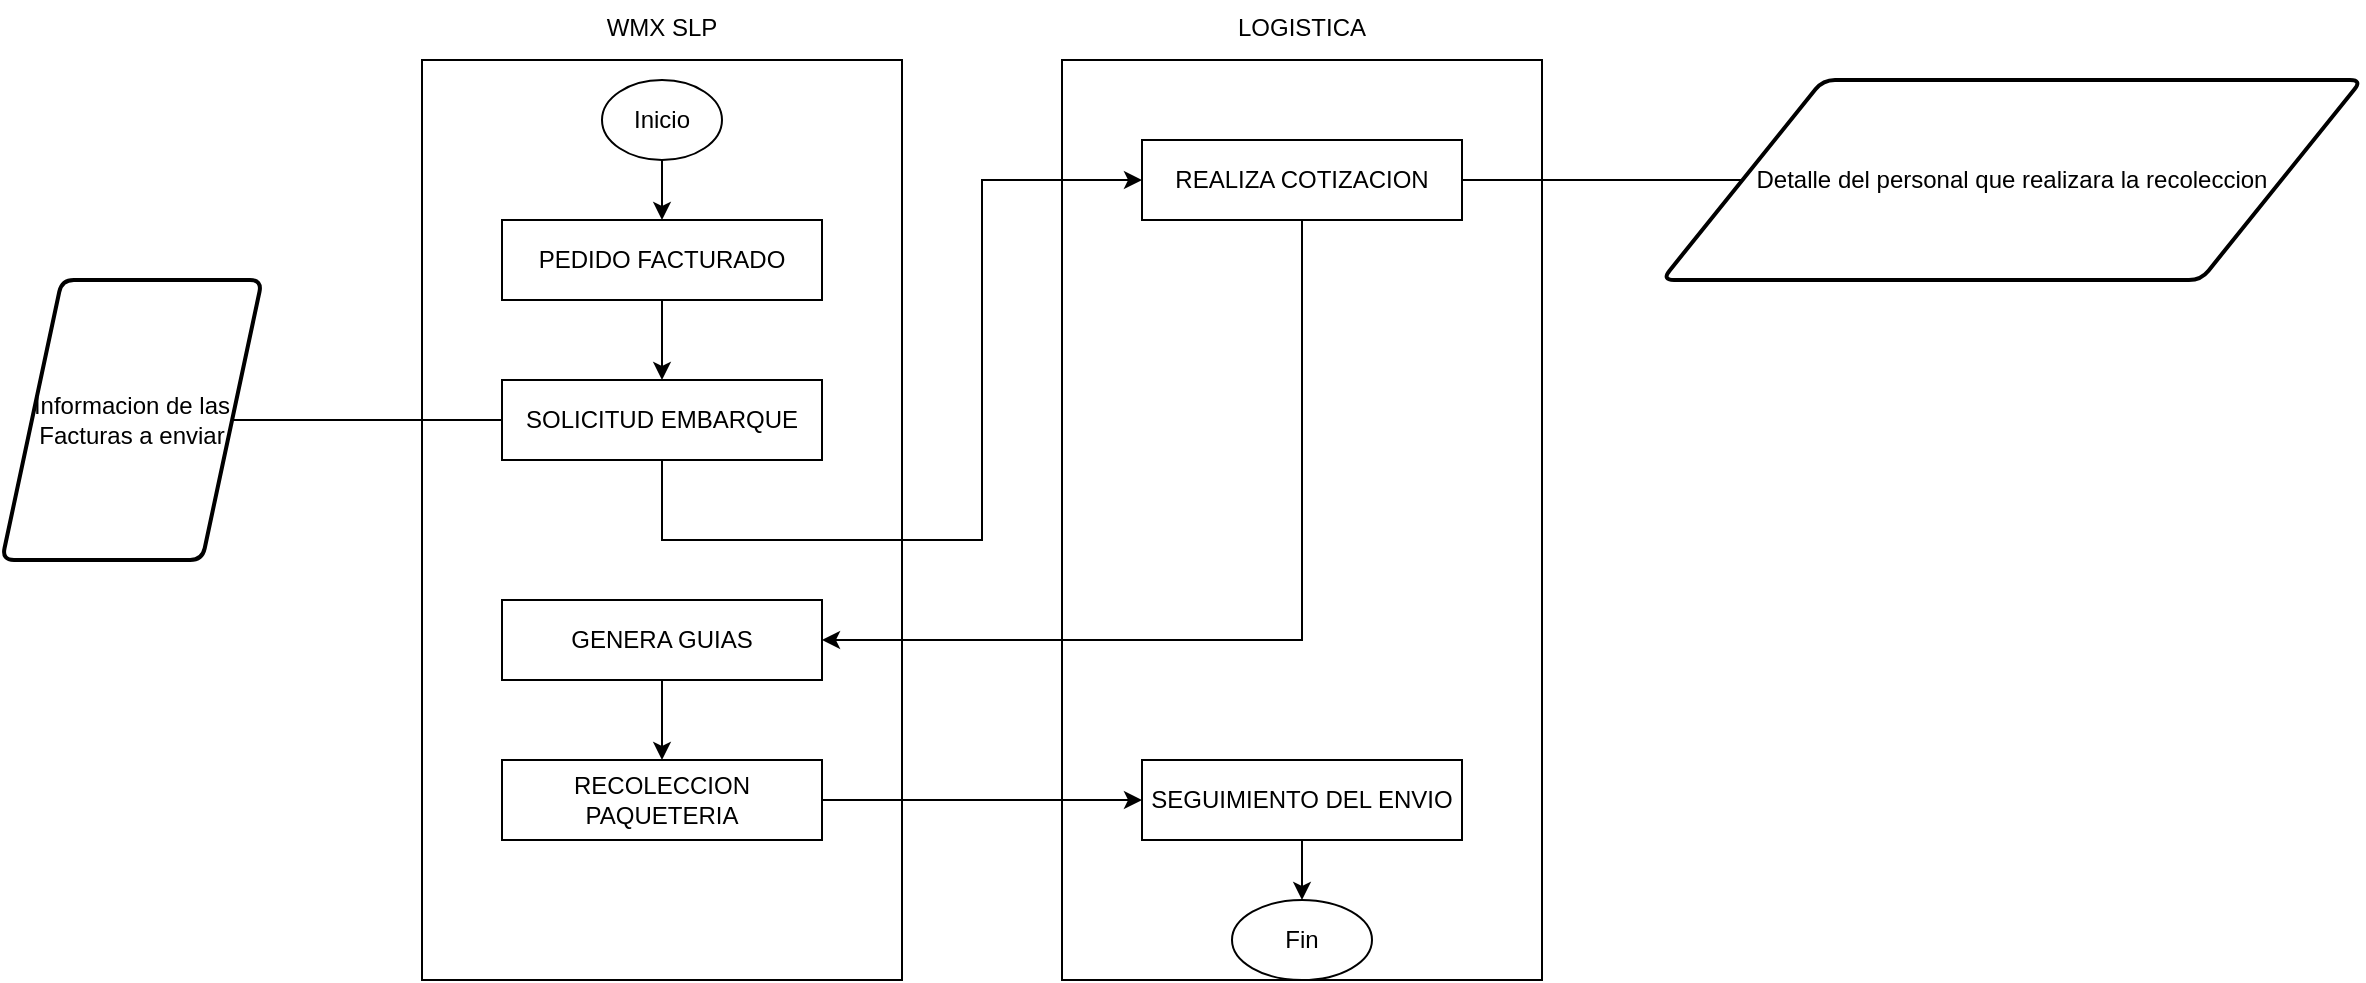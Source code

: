 <mxfile version="24.3.1" type="github" pages="2">
  <diagram name="DiagramaFlujo" id="3m-96TjUOFt73O2IfP9_">
    <mxGraphModel dx="1373" dy="678" grid="1" gridSize="10" guides="1" tooltips="1" connect="1" arrows="1" fold="1" page="1" pageScale="1" pageWidth="1700" pageHeight="1100" math="0" shadow="0">
      <root>
        <mxCell id="0" />
        <mxCell id="1" parent="0" />
        <mxCell id="3zX5SwSfaEAW2f8ihCt3-3" value="" style="rounded=0;whiteSpace=wrap;html=1;fillColor=none;" parent="1" vertex="1">
          <mxGeometry x="240" y="120" width="240" height="460" as="geometry" />
        </mxCell>
        <mxCell id="3zX5SwSfaEAW2f8ihCt3-1" value="PEDIDO FACTURADO" style="rounded=0;whiteSpace=wrap;html=1;" parent="1" vertex="1">
          <mxGeometry x="280" y="200" width="160" height="40" as="geometry" />
        </mxCell>
        <mxCell id="3zX5SwSfaEAW2f8ihCt3-6" value="WMX SLP" style="text;html=1;whiteSpace=wrap;overflow=hidden;rounded=0;align=center;" parent="1" vertex="1">
          <mxGeometry x="240" y="90" width="240" height="30" as="geometry" />
        </mxCell>
        <mxCell id="3zX5SwSfaEAW2f8ihCt3-7" value="SOLICITUD EMBARQUE" style="rounded=0;whiteSpace=wrap;html=1;" parent="1" vertex="1">
          <mxGeometry x="280" y="280" width="160" height="40" as="geometry" />
        </mxCell>
        <mxCell id="3zX5SwSfaEAW2f8ihCt3-9" value="Informacion de las Facturas a enviar" style="shape=parallelogram;html=1;strokeWidth=2;perimeter=parallelogramPerimeter;whiteSpace=wrap;rounded=1;arcSize=12;size=0.23;" parent="1" vertex="1">
          <mxGeometry x="30" y="230" width="130" height="140" as="geometry" />
        </mxCell>
        <mxCell id="3zX5SwSfaEAW2f8ihCt3-10" value="" style="rounded=0;whiteSpace=wrap;html=1;fillColor=none;" parent="1" vertex="1">
          <mxGeometry x="560" y="120" width="240" height="460" as="geometry" />
        </mxCell>
        <mxCell id="3zX5SwSfaEAW2f8ihCt3-11" value="LOGISTICA" style="text;html=1;whiteSpace=wrap;overflow=hidden;rounded=0;align=center;" parent="1" vertex="1">
          <mxGeometry x="560" y="90" width="240" height="30" as="geometry" />
        </mxCell>
        <mxCell id="3zX5SwSfaEAW2f8ihCt3-12" value="REALIZA COTIZACION" style="rounded=0;whiteSpace=wrap;html=1;" parent="1" vertex="1">
          <mxGeometry x="600" y="160" width="160" height="40" as="geometry" />
        </mxCell>
        <mxCell id="3zX5SwSfaEAW2f8ihCt3-14" value="" style="endArrow=none;html=1;rounded=0;exitX=1;exitY=0.5;exitDx=0;exitDy=0;entryX=0;entryY=0.5;entryDx=0;entryDy=0;" parent="1" source="3zX5SwSfaEAW2f8ihCt3-9" target="3zX5SwSfaEAW2f8ihCt3-7" edge="1">
          <mxGeometry width="50" height="50" relative="1" as="geometry">
            <mxPoint x="150" y="300" as="sourcePoint" />
            <mxPoint x="200" y="250" as="targetPoint" />
          </mxGeometry>
        </mxCell>
        <mxCell id="3zX5SwSfaEAW2f8ihCt3-15" value="" style="endArrow=classic;html=1;rounded=0;exitX=0.5;exitY=1;exitDx=0;exitDy=0;" parent="1" source="3zX5SwSfaEAW2f8ihCt3-1" target="3zX5SwSfaEAW2f8ihCt3-7" edge="1">
          <mxGeometry width="50" height="50" relative="1" as="geometry">
            <mxPoint x="330" y="330" as="sourcePoint" />
            <mxPoint x="380" y="280" as="targetPoint" />
          </mxGeometry>
        </mxCell>
        <mxCell id="3zX5SwSfaEAW2f8ihCt3-17" value="" style="endArrow=classic;html=1;rounded=0;entryX=0;entryY=0.5;entryDx=0;entryDy=0;exitX=0.5;exitY=1;exitDx=0;exitDy=0;" parent="1" source="3zX5SwSfaEAW2f8ihCt3-7" target="3zX5SwSfaEAW2f8ihCt3-12" edge="1">
          <mxGeometry width="50" height="50" relative="1" as="geometry">
            <mxPoint x="330" y="330" as="sourcePoint" />
            <mxPoint x="380" y="280" as="targetPoint" />
            <Array as="points">
              <mxPoint x="360" y="360" />
              <mxPoint x="520" y="360" />
              <mxPoint x="520" y="180" />
            </Array>
          </mxGeometry>
        </mxCell>
        <mxCell id="3zX5SwSfaEAW2f8ihCt3-20" value="" style="endArrow=classic;html=1;rounded=0;exitX=0.5;exitY=1;exitDx=0;exitDy=0;entryX=1;entryY=0.5;entryDx=0;entryDy=0;" parent="1" source="3zX5SwSfaEAW2f8ihCt3-12" target="3zX5SwSfaEAW2f8ihCt3-21" edge="1">
          <mxGeometry width="50" height="50" relative="1" as="geometry">
            <mxPoint x="330" y="330" as="sourcePoint" />
            <mxPoint x="490" y="10" as="targetPoint" />
            <Array as="points">
              <mxPoint x="680" y="410" />
            </Array>
          </mxGeometry>
        </mxCell>
        <mxCell id="3zX5SwSfaEAW2f8ihCt3-21" value="GENERA GUIAS" style="rounded=0;whiteSpace=wrap;html=1;" parent="1" vertex="1">
          <mxGeometry x="280" y="390" width="160" height="40" as="geometry" />
        </mxCell>
        <mxCell id="3zX5SwSfaEAW2f8ihCt3-22" value="Detalle del personal que realizara la recoleccion " style="shape=parallelogram;html=1;strokeWidth=2;perimeter=parallelogramPerimeter;whiteSpace=wrap;rounded=1;arcSize=12;size=0.23;" parent="1" vertex="1">
          <mxGeometry x="860" y="130" width="350" height="100" as="geometry" />
        </mxCell>
        <mxCell id="3zX5SwSfaEAW2f8ihCt3-23" value="" style="endArrow=none;html=1;rounded=0;exitX=1;exitY=0.5;exitDx=0;exitDy=0;entryX=0;entryY=0.5;entryDx=0;entryDy=0;" parent="1" source="3zX5SwSfaEAW2f8ihCt3-12" target="3zX5SwSfaEAW2f8ihCt3-22" edge="1">
          <mxGeometry width="50" height="50" relative="1" as="geometry">
            <mxPoint x="940" y="240" as="sourcePoint" />
            <mxPoint x="1070" y="240" as="targetPoint" />
          </mxGeometry>
        </mxCell>
        <mxCell id="3zX5SwSfaEAW2f8ihCt3-24" value="" style="endArrow=classic;html=1;rounded=0;entryX=0.5;entryY=0;entryDx=0;entryDy=0;exitX=0.5;exitY=1;exitDx=0;exitDy=0;" parent="1" source="3zX5SwSfaEAW2f8ihCt3-21" target="3zX5SwSfaEAW2f8ihCt3-26" edge="1">
          <mxGeometry width="50" height="50" relative="1" as="geometry">
            <mxPoint x="360" y="440" as="sourcePoint" />
            <mxPoint x="300" y="680" as="targetPoint" />
          </mxGeometry>
        </mxCell>
        <mxCell id="3zX5SwSfaEAW2f8ihCt3-26" value="RECOLECCION PAQUETERIA" style="rounded=0;whiteSpace=wrap;html=1;" parent="1" vertex="1">
          <mxGeometry x="280" y="470" width="160" height="40" as="geometry" />
        </mxCell>
        <mxCell id="3zX5SwSfaEAW2f8ihCt3-27" value="" style="endArrow=classic;html=1;rounded=0;exitX=1;exitY=0.5;exitDx=0;exitDy=0;entryX=0;entryY=0.5;entryDx=0;entryDy=0;" parent="1" source="3zX5SwSfaEAW2f8ihCt3-26" target="3zX5SwSfaEAW2f8ihCt3-28" edge="1">
          <mxGeometry width="50" height="50" relative="1" as="geometry">
            <mxPoint x="560" y="440" as="sourcePoint" />
            <mxPoint x="610" y="390" as="targetPoint" />
          </mxGeometry>
        </mxCell>
        <mxCell id="3zX5SwSfaEAW2f8ihCt3-28" value="SEGUIMIENTO DEL ENVIO" style="rounded=0;whiteSpace=wrap;html=1;" parent="1" vertex="1">
          <mxGeometry x="600" y="470" width="160" height="40" as="geometry" />
        </mxCell>
        <mxCell id="3zX5SwSfaEAW2f8ihCt3-29" value="Inicio" style="ellipse;whiteSpace=wrap;html=1;" parent="1" vertex="1">
          <mxGeometry x="330" y="130" width="60" height="40" as="geometry" />
        </mxCell>
        <mxCell id="3zX5SwSfaEAW2f8ihCt3-30" value="" style="endArrow=classic;html=1;rounded=0;exitX=0.5;exitY=1;exitDx=0;exitDy=0;entryX=0.5;entryY=0;entryDx=0;entryDy=0;" parent="1" source="3zX5SwSfaEAW2f8ihCt3-29" target="3zX5SwSfaEAW2f8ihCt3-1" edge="1">
          <mxGeometry width="50" height="50" relative="1" as="geometry">
            <mxPoint x="560" y="440" as="sourcePoint" />
            <mxPoint x="610" y="390" as="targetPoint" />
          </mxGeometry>
        </mxCell>
        <mxCell id="3zX5SwSfaEAW2f8ihCt3-31" value="Fin" style="ellipse;whiteSpace=wrap;html=1;" parent="1" vertex="1">
          <mxGeometry x="645" y="540" width="70" height="40" as="geometry" />
        </mxCell>
        <mxCell id="3zX5SwSfaEAW2f8ihCt3-32" value="" style="endArrow=classic;html=1;rounded=0;exitX=0.5;exitY=1;exitDx=0;exitDy=0;" parent="1" source="3zX5SwSfaEAW2f8ihCt3-28" target="3zX5SwSfaEAW2f8ihCt3-31" edge="1">
          <mxGeometry width="50" height="50" relative="1" as="geometry">
            <mxPoint x="560" y="440" as="sourcePoint" />
            <mxPoint x="610" y="390" as="targetPoint" />
          </mxGeometry>
        </mxCell>
      </root>
    </mxGraphModel>
  </diagram>
  <diagram id="4bEOWCzy1OfF21id6L6H" name="Programacion">
    <mxGraphModel dx="1292" dy="638" grid="1" gridSize="10" guides="1" tooltips="1" connect="1" arrows="1" fold="1" page="1" pageScale="1" pageWidth="1700" pageHeight="1100" math="0" shadow="0">
      <root>
        <mxCell id="0" />
        <mxCell id="1" parent="0" />
        <mxCell id="9-De6FhEHTDBVYOy9X6K-2" value="&lt;div&gt;&lt;font style=&quot;font-size: 18px;&quot;&gt;1.06&amp;nbsp; Envíos&amp;nbsp; &lt;br&gt;&lt;/font&gt;&lt;/div&gt;&lt;div&gt;&lt;font size=&quot;3&quot;&gt;Mostramos los pedidos Facturados de los cuales podrá levantar una solicitud de embarque para que logística realice una cotización cuando se levántala solicitud actualizamos el estatus(SOL_EMBARQUE)&lt;br&gt;&lt;/font&gt;&lt;/div&gt;&lt;div&gt;&lt;font size=&quot;3&quot;&gt;&lt;br&gt;&lt;/font&gt;&lt;/div&gt;&lt;div&gt;&lt;font size=&quot;3&quot;&gt;Después de que realicen el análisis podemos mostrar a logística la información del pedido que se esta requiriendo Nombre del cliente, destino, tipo de envió,&amp;nbsp; # de factura, marca de unidades, modelo, #numero de unidades.&lt;/font&gt;&lt;/div&gt;&lt;div&gt;&lt;font size=&quot;3&quot;&gt;&lt;br&gt;&lt;/font&gt;&lt;/div&gt;&lt;div&gt;&lt;font size=&quot;3&quot;&gt;Una vez tengan la información de la fletera deberán actualizar la información del envió y enviar la solicitud, esto puede ser en otro apartado y al enviar la solicitud debe haber un cambiio de estatus a (PEN_EMBARQUE)&lt;/font&gt;&lt;/div&gt;&lt;div&gt;&lt;font size=&quot;3&quot;&gt;&lt;br&gt;&lt;/font&gt;&lt;/div&gt;&lt;div&gt;&lt;font size=&quot;3&quot;&gt;&lt;br&gt;&lt;/font&gt;&lt;/div&gt;&lt;div&gt;&lt;font size=&quot;3&quot;&gt;WMX realiza las guías (¿Aqui es necesario que realicen algo? )&lt;/font&gt;&lt;/div&gt;&lt;div&gt;&lt;font size=&quot;3&quot;&gt;El día del arribo mostrar opción a wmx para que suba la evidencia y marque como EMBARCADO el pedido, aquí también actualizan en la WEB revisar el programa que actualmente permite subir evidencia y los cambios de estatus que realiza.&lt;/font&gt;&lt;/div&gt;&lt;div&gt;&lt;br&gt;&lt;/div&gt;&lt;div&gt;&lt;br&gt;&lt;/div&gt;&lt;div&gt;&lt;br&gt; &lt;/div&gt;" style="text;html=1;whiteSpace=wrap;overflow=hidden;rounded=0;" vertex="1" parent="1">
          <mxGeometry x="240" y="80" width="720" height="460" as="geometry" />
        </mxCell>
      </root>
    </mxGraphModel>
  </diagram>
</mxfile>
